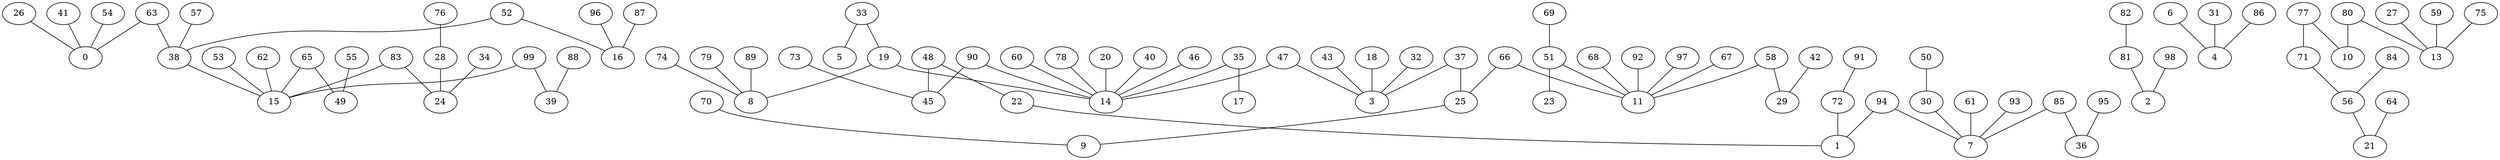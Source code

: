 graph G {
0[Index="0", Pose="6803.75 0 -2112.34"];
1[Index="1", Pose="5661.98 0 5968.8"];
2[Index="2", Pose="8232.95 0 -6048.97"];
3[Index="3", Pose="-3295.54 0 5364.59"];
4[Index="4", Pose="-4444.51 0 1079.4"];
5[Index="5", Pose="-452.059 0 2577.42"];
6[Index="6", Pose="-2704.31 0 268.019"];
7[Index="7", Pose="9044.6 0 8323.9"];
8[Index="8", Pose="2714.23 0 4345.94"];
9[Index="9", Pose="-7167.95 0 2139.38"];
10[Index="10", Pose="-9673.99 0 -5142.26"];
11[Index="11", Pose="-7255.37 0 6083.54"];
13[Index="13", Pose="-7404.19 0 -7823.82"];
14[Index="14", Pose="258.648 0 6782.24"];
15[Index="15", Pose="2252.8 0 -4079.37"];
16[Index="16", Pose="2751.04 0 485.743"];
17[Index="17", Pose="-128.34 0 9455.5"];
18[Index="18", Pose="-4149.66 0 5427.15"];
19[Index="19", Pose="534.899 0 5398.28"];
20[Index="20", Pose="-1995.43 0 7830.59"];
21[Index="21", Pose="-4333.71 0 -2950.83"];
22[Index="22", Pose="6154.49 0 8380.53"];
23[Index="23", Pose="-8604.89 0 8986.54"];
24[Index="24", Pose="519.907 0 -8278.88"];
25[Index="25", Pose="-6155.72 0 3264.54"];
26[Index="26", Pose="7804.65 0 -3022.14"];
27[Index="27", Pose="-8716.57 0 -9599.54"];
28[Index="28", Pose="-845.965 0 -8738.08"];
29[Index="29", Pose="-5234.4 0 9412.68"];
30[Index="30", Pose="8044.16 0 7018.4"];
31[Index="31", Pose="-4666.69 0 795.207"];
32[Index="32", Pose="-2495.86 0 5204.97"];
33[Index="33", Pose="250.708 0 3354.48"];
34[Index="34", Pose="632.129 0 -9214.39"];
35[Index="35", Pose="-1247.25 0 8636.7"];
36[Index="36", Pose="8616.2 0 4419.05"];
37[Index="37", Pose="-4314.13 0 4770.69"];
38[Index="38", Pose="2799.58 0 -2919.03"];
39[Index="39", Pose="3757.23 0 -6680.52"];
40[Index="40", Pose="-1197.91 0 7601.5"];
41[Index="41", Pose="6584.02 0 -3393.26"];
42[Index="42", Pose="-5420.64 0 7867.45"];
43[Index="43", Pose="-2992.8 0 3733.4"];
45[Index="45", Pose="3146.08 0 7173.53"];
46[Index="46", Pose="-1208.8 0 8479.4"];
47[Index="47", Pose="-2031.27 0 6295.34"];
48[Index="48", Pose="3684.37 0 8219.44"];
49[Index="49", Pose="-350.187 0 -5683.5"];
50[Index="50", Pose="9005.05 0 8402.56"];
51[Index="51", Pose="-7046.8 0 7621.24"];
52[Index="52", Pose="2821.61 0 -1360.93"];
53[Index="53", Pose="2391.93 0 -4378.81"];
54[Index="54", Pose="5720.04 0 -3850.84"];
55[Index="55", Pose="-1059.33 0 -5477.87"];
56[Index="56", Pose="-6249.34 0 -4475.31"];
57[Index="57", Pose="1128.88 0 -1669.97"];
58[Index="58", Pose="-6607.86 0 8136.08"];
59[Index="59", Pose="-7936.58 0 -7478.49"];
60[Index="60", Pose="-91.1191 0 5209.5"];
61[Index="61", Pose="9695.03 0 8700.08"];
62[Index="62", Pose="3688.9 0 -2336.23"];
63[Index="63", Pose="4995.42 0 -2626.73"];
64[Index="64", Pose="-4116.79 0 -5354.77"];
65[Index="65", Pose="1689.77 0 -5111.75"];
66[Index="66", Pose="-6952.2 0 4642.97"];
67[Index="67", Pose="-7490.5 0 5869.41"];
68[Index="68", Pose="-6717.96 0 4901.43"];
69[Index="69", Pose="-8509.4 0 9002.08"];
70[Index="70", Pose="-8949.42 0 431.267"];
71[Index="71", Pose="-6475.79 0 -5198.75"];
72[Index="72", Pose="5955.96 0 4653.09"];
73[Index="73", Pose="3131.27 0 9348.1"];
74[Index="74", Pose="2789.17 0 5194.7"];
75[Index="75", Pose="-8130.39 0 -7301.95"];
76[Index="76", Pose="404.202 0 -8435.36"];
77[Index="77", Pose="-8601.87 0 -5906.9"];
78[Index="78", Pose="-771.591 0 6393.54"];
79[Index="79", Pose="1466.37 0 5111.62"];
80[Index="80", Pose="-8961.22 0 -6843.86"];
81[Index="81", Pose="7799.11 0 -7490.63"];
82[Index="82", Pose="7410.8 0 -8553.42"];
83[Index="83", Pose="1877.84 0 -6392.55"];
84[Index="84", Pose="-6737.37 0 -2166.2"];
85[Index="85", Pose="8260.53 0 6393.9"];
86[Index="86", Pose="-2818.09 0 1049.7"];
87[Index="87", Pose="1588.6 0 -948.483"];
88[Index="88", Pose="3747.75 0 -8007.2"];
89[Index="89", Pose="616.159 0 5145.88"];
90[Index="90", Pose="1539.42 0 7552.28"];
91[Index="91", Pose="4956.19 0 2578.2"];
92[Index="92", Pose="-9291.58 0 4956.06"];
93[Index="93", Pose="6664.77 0 8507.53"];
94[Index="94", Pose="7465.43 0 6620.75"];
95[Index="95", Pose="9588.68 0 4876.22"];
96[Index="96", Pose="3337.61 0 -54.8301"];
97[Index="97", Pose="-6720.64 0 6600.24"];
98[Index="98", Pose="7778.97 0 -8460.11"];
99[Index="99", Pose="2994.14 0 -5039.12"];
41--0 [Distance="1299.63"];
26--0 [Distance="1352.6"];
63--0 [Distance="1880.07"];
54--0 [Distance="2048.61"];
72--1 [Distance="1348.16"];
94--1 [Distance="1917.67"];
22--1 [Distance="2461.5"];
81--2 [Distance="1505.52"];
98--2 [Distance="2453.5"];
32--3 [Distance="815.459"];
18--3 [Distance="856.407"];
37--3 [Distance="1179.09"];
47--3 [Distance="1569.93"];
43--3 [Distance="1659.05"];
31--4 [Distance="360.734"];
86--4 [Distance="1626.68"];
6--4 [Distance="1920.06"];
33--5 [Distance="1047.71"];
61--7 [Distance="751.384"];
30--7 [Distance="1644.75"];
85--7 [Distance="2083.18"];
94--7 [Distance="2322.61"];
93--7 [Distance="2386.9"];
74--8 [Distance="852.059"];
79--8 [Distance="1464.04"];
89--8 [Distance="2245.4"];
19--8 [Distance="2420.11"];
25--9 [Distance="1513.47"];
70--9 [Distance="2468.05"];
77--10 [Distance="1316.85"];
80--10 [Distance="1844.84"];
67--11 [Distance="318.023"];
97--11 [Distance="743.582"];
68--11 [Distance="1298.53"];
66--11 [Distance="1472.12"];
51--11 [Distance="1551.79"];
58--11 [Distance="2152.26"];
92--11 [Distance="2327.53"];
59--13 [Distance="634.576"];
75--13 [Distance="894.269"];
80--13 [Distance="1839.75"];
27--13 [Distance="2208.06"];
78--14 [Distance="1101.13"];
19--14 [Distance="1411.27"];
90--14 [Distance="1494.43"];
60--14 [Distance="1611.16"];
40--14 [Distance="1671.15"];
46--14 [Distance="2243.6"];
47--14 [Distance="2341.11"];
35--14 [Distance="2388.88"];
20--14 [Distance="2485.94"];
53--15 [Distance="330.189"];
65--15 [Distance="1175.93"];
99--15 [Distance="1212.73"];
38--15 [Distance="1282.72"];
62--15 [Distance="2258.52"];
83--15 [Distance="2343.38"];
96--16 [Distance="797.668"];
87--16 [Distance="1846.15"];
52--16 [Distance="1848.02"];
35--17 [Distance="1386.5"];
33--19 [Distance="2063.47"];
64--21 [Distance="2413.7"];
56--21 [Distance="2448.2"];
48--22 [Distance="2475.37"];
51--23 [Distance="2071.64"];
34--24 [Distance="942.218"];
28--24 [Distance="1441"];
83--24 [Distance="2324.27"];
66--25 [Distance="1592"];
37--25 [Distance="2379.06"];
76--28 [Distance="1286.3"];
42--29 [Distance="1556.41"];
58--29 [Distance="1875.13"];
50--30 [Distance="1685"];
95--36 [Distance="1074.59"];
85--36 [Distance="2006.63"];
52--38 [Distance="1558.25"];
57--38 [Distance="2085.99"];
63--38 [Distance="2215.21"];
88--39 [Distance="1326.72"];
99--39 [Distance="1810.11"];
48--45 [Distance="1176.31"];
90--45 [Distance="1650.7"];
73--45 [Distance="2174.63"];
55--49 [Distance="738.354"];
65--49 [Distance="2118.57"];
69--51 [Distance="2011.45"];
71--56 [Distance="758.059"];
84--56 [Distance="2360.12"];
77--71 [Distance="2240.92"];
91--72 [Distance="2303.2"];
82--81 [Distance="1131.51"];
}
